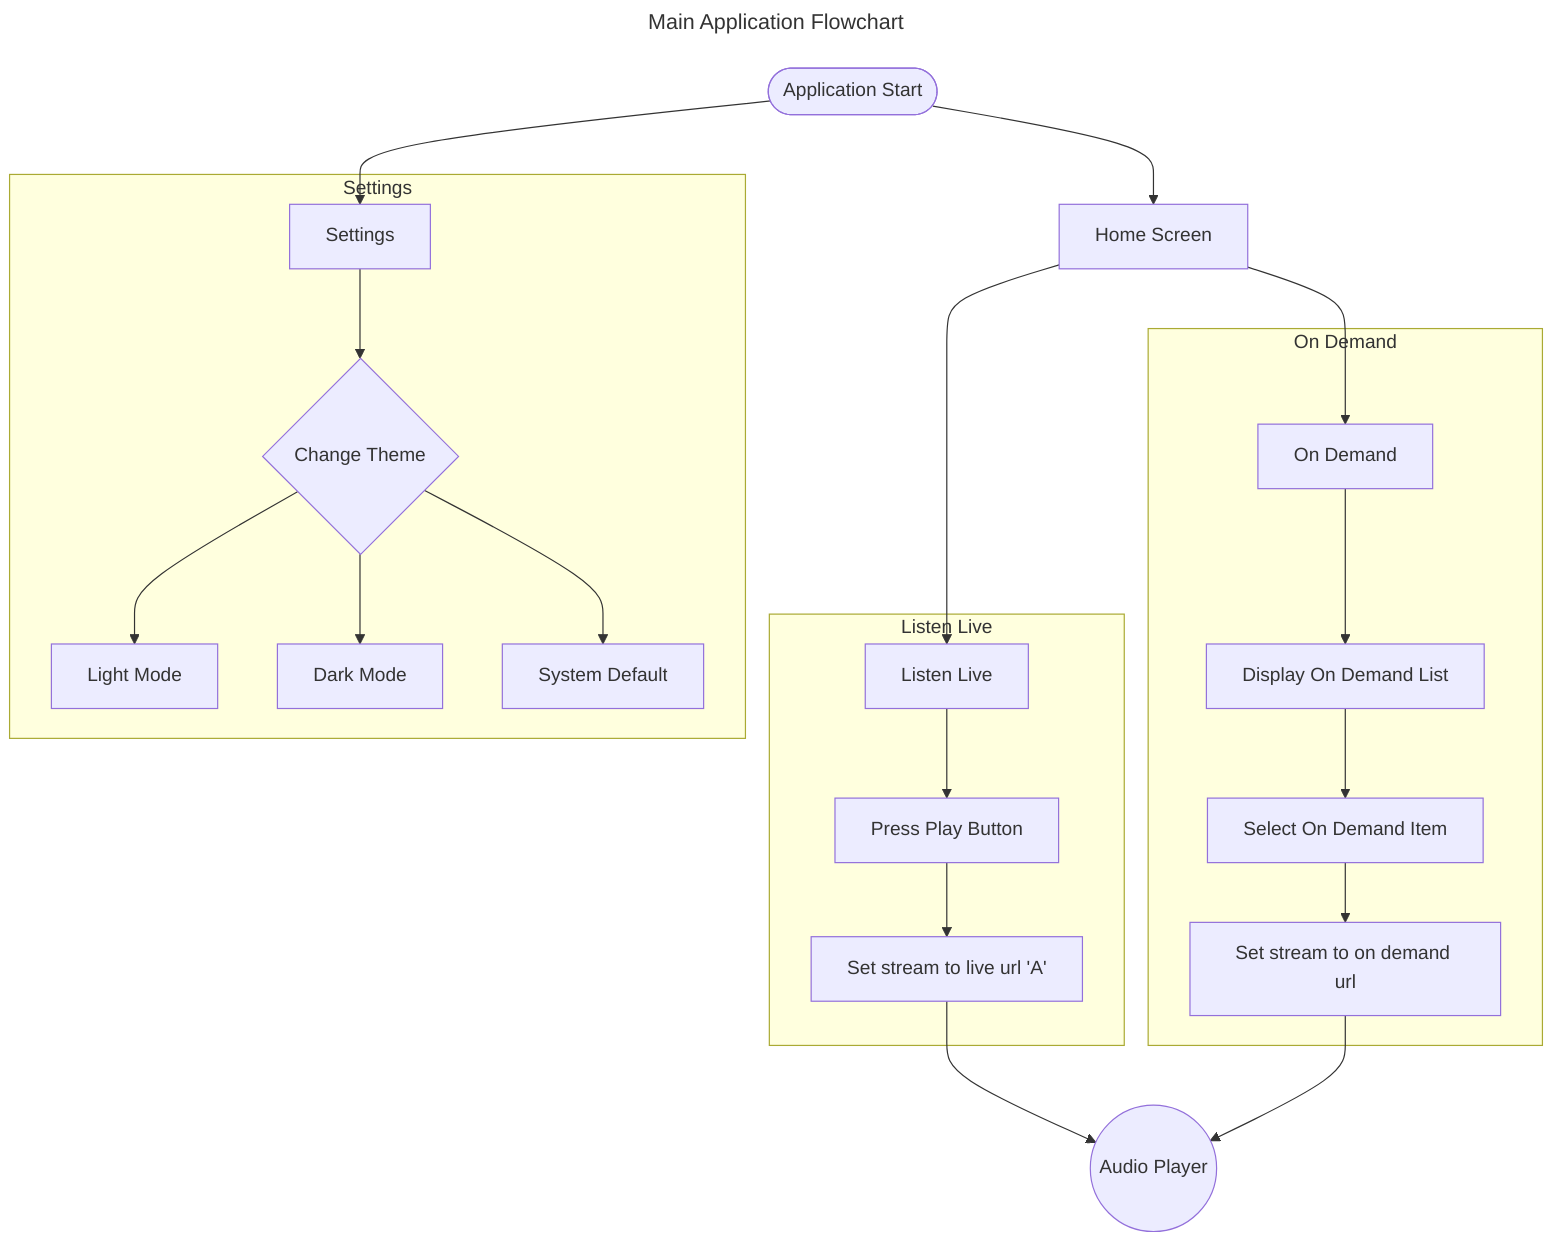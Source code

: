 ---
title: Main Application Flowchart
author: Julian Morley
date: 2025-04-12
version: 1.0
version_history:
  - 1.0: Initial version - 2025-04-12
---

flowchart
    A([Application Start])
    A --> B[Home Screen]
    B --> B1[Listen Live]
    B --> B2[On Demand]
    A --> S[Settings]

    subgraph Listen Live
    B1 --> B1A[Press Play Button]
    B1A --> B1B[Set stream to live url 'A']
    end

    subgraph On Demand
    B2 --> B2A[Display On Demand List]
    B2A --> B2B[Select On Demand Item]
    B2B --> B2C[Set stream to on demand url]
    end
    B1B --> AP((Audio Player))
    B2C --> AP

    subgraph Settings
    S --> S1{Change Theme}
    S1 --> SS1[Light Mode]
    S1 --> SS2[Dark Mode]
    S1 --> SS3[System Default]
    end